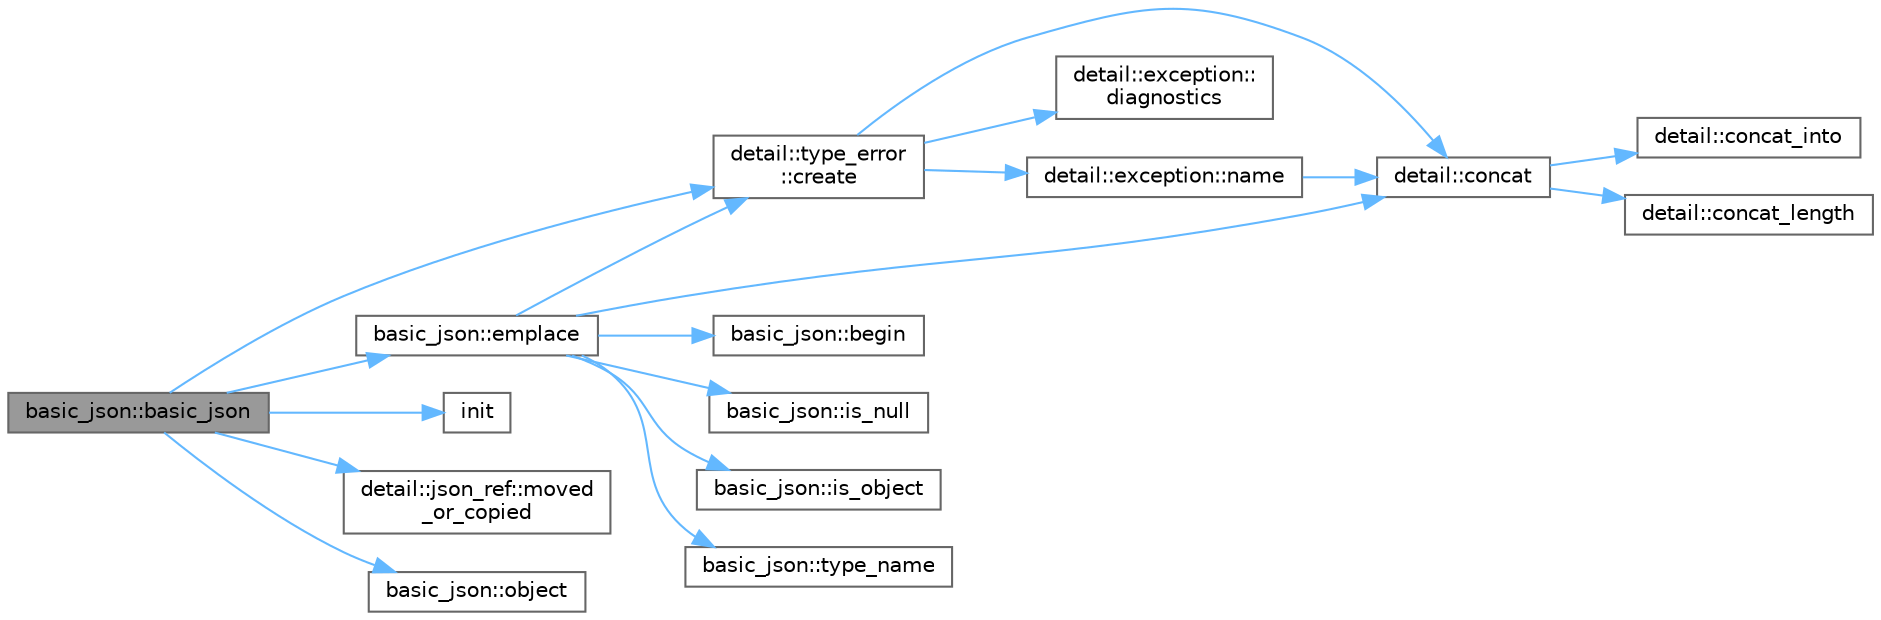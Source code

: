 digraph "basic_json::basic_json"
{
 // LATEX_PDF_SIZE
  bgcolor="transparent";
  edge [fontname=Helvetica,fontsize=10,labelfontname=Helvetica,labelfontsize=10];
  node [fontname=Helvetica,fontsize=10,shape=box,height=0.2,width=0.4];
  rankdir="LR";
  Node1 [id="Node000001",label="basic_json::basic_json",height=0.2,width=0.4,color="gray40", fillcolor="grey60", style="filled", fontcolor="black",tooltip="create a container (array or object) from an initializer list"];
  Node1 -> Node2 [id="edge1_Node000001_Node000002",color="steelblue1",style="solid",tooltip=" "];
  Node2 [id="Node000002",label="detail::type_error\l::create",height=0.2,width=0.4,color="grey40", fillcolor="white", style="filled",URL="$classdetail_1_1type__error.html#a2d25372628cf1e09ec67718f4bc42762",tooltip=" "];
  Node2 -> Node3 [id="edge2_Node000002_Node000003",color="steelblue1",style="solid",tooltip=" "];
  Node3 [id="Node000003",label="detail::concat",height=0.2,width=0.4,color="grey40", fillcolor="white", style="filled",URL="$namespacedetail.html#a266fb3d4bf633ad6c506434cc91164da",tooltip=" "];
  Node3 -> Node4 [id="edge3_Node000003_Node000004",color="steelblue1",style="solid",tooltip=" "];
  Node4 [id="Node000004",label="detail::concat_into",height=0.2,width=0.4,color="grey40", fillcolor="white", style="filled",URL="$namespacedetail.html#a89f967b745cf8df11ba9d59f93d97753",tooltip=" "];
  Node3 -> Node5 [id="edge4_Node000003_Node000005",color="steelblue1",style="solid",tooltip=" "];
  Node5 [id="Node000005",label="detail::concat_length",height=0.2,width=0.4,color="grey40", fillcolor="white", style="filled",URL="$namespacedetail.html#ac185140ed8c8fcc07a302a890b714b0d",tooltip=" "];
  Node2 -> Node6 [id="edge5_Node000002_Node000006",color="steelblue1",style="solid",tooltip=" "];
  Node6 [id="Node000006",label="detail::exception::\ldiagnostics",height=0.2,width=0.4,color="grey40", fillcolor="white", style="filled",URL="$classdetail_1_1exception.html#a6b4a786b5c1c25dd3edaceb1bf2d5120",tooltip=" "];
  Node2 -> Node7 [id="edge6_Node000002_Node000007",color="steelblue1",style="solid",tooltip=" "];
  Node7 [id="Node000007",label="detail::exception::name",height=0.2,width=0.4,color="grey40", fillcolor="white", style="filled",URL="$classdetail_1_1exception.html#a8f1eb56b9964c8dd84d89d0da98d883b",tooltip=" "];
  Node7 -> Node3 [id="edge7_Node000007_Node000003",color="steelblue1",style="solid",tooltip=" "];
  Node1 -> Node8 [id="edge8_Node000001_Node000008",color="steelblue1",style="solid",tooltip=" "];
  Node8 [id="Node000008",label="basic_json::emplace",height=0.2,width=0.4,color="grey40", fillcolor="white", style="filled",URL="$classbasic__json.html#a3e70795da670f11ad7925407d0a7d83c",tooltip="add an object to an object if key does not exist"];
  Node8 -> Node9 [id="edge9_Node000008_Node000009",color="steelblue1",style="solid",tooltip=" "];
  Node9 [id="Node000009",label="basic_json::begin",height=0.2,width=0.4,color="grey40", fillcolor="white", style="filled",URL="$classbasic__json.html#af7ba4755c9131259324caaa166146513",tooltip="returns an iterator to the first element"];
  Node8 -> Node3 [id="edge10_Node000008_Node000003",color="steelblue1",style="solid",tooltip=" "];
  Node8 -> Node2 [id="edge11_Node000008_Node000002",color="steelblue1",style="solid",tooltip=" "];
  Node8 -> Node10 [id="edge12_Node000008_Node000010",color="steelblue1",style="solid",tooltip=" "];
  Node10 [id="Node000010",label="basic_json::is_null",height=0.2,width=0.4,color="grey40", fillcolor="white", style="filled",URL="$classbasic__json.html#a6ed948b2c2e71ce5f5c03b5eeb575df4",tooltip="return whether value is null"];
  Node8 -> Node11 [id="edge13_Node000008_Node000011",color="steelblue1",style="solid",tooltip=" "];
  Node11 [id="Node000011",label="basic_json::is_object",height=0.2,width=0.4,color="grey40", fillcolor="white", style="filled",URL="$classbasic__json.html#af758a912346776b086abb82487b1d73b",tooltip="return whether value is an object"];
  Node8 -> Node12 [id="edge14_Node000008_Node000012",color="steelblue1",style="solid",tooltip=" "];
  Node12 [id="Node000012",label="basic_json::type_name",height=0.2,width=0.4,color="grey40", fillcolor="white", style="filled",URL="$classbasic__json.html#a7528ae3cfe082b3e6280eb5dfab4700b",tooltip="return the type as string"];
  Node1 -> Node13 [id="edge15_Node000001_Node000013",color="steelblue1",style="solid",tooltip=" "];
  Node13 [id="Node000013",label="init",height=0.2,width=0.4,color="grey40", fillcolor="white", style="filled",URL="$03__event__driven__programming_8cpp.html#aee8048628ff2b5c026c9e15acdcaacb8",tooltip=" "];
  Node1 -> Node14 [id="edge16_Node000001_Node000014",color="steelblue1",style="solid",tooltip=" "];
  Node14 [id="Node000014",label="detail::json_ref::moved\l_or_copied",height=0.2,width=0.4,color="grey40", fillcolor="white", style="filled",URL="$classdetail_1_1json__ref.html#ad37b535229db57173a6cd57aadba9662",tooltip=" "];
  Node1 -> Node15 [id="edge17_Node000001_Node000015",color="steelblue1",style="solid",tooltip=" "];
  Node15 [id="Node000015",label="basic_json::object",height=0.2,width=0.4,color="grey40", fillcolor="white", style="filled",URL="$classbasic__json.html#a10aa3ec9e58f6852709913408519c01c",tooltip="explicitly create an object from an initializer list"];
}
